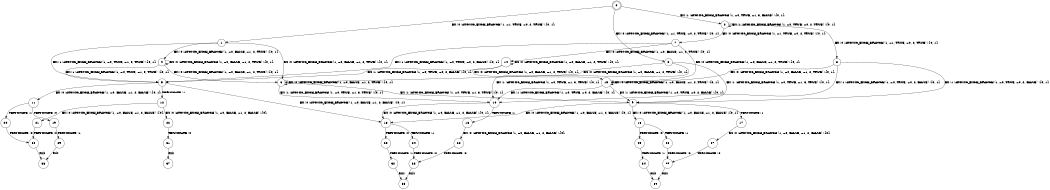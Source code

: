 digraph BCG {
size = "7, 10.5";
center = TRUE;
node [shape = circle];
0 [peripheries = 2];
0 -> 1 [label = "EX !0 !ATOMIC_EXCH_BRANCH (1, +1, TRUE, +0, 2, TRUE) !{0, 1}"];
0 -> 2 [label = "EX !1 !ATOMIC_EXCH_BRANCH (1, +0, TRUE, +1, 3, FALSE) !{0, 1}"];
0 -> 3 [label = "EX !0 !ATOMIC_EXCH_BRANCH (1, +1, TRUE, +0, 2, TRUE) !{0, 1}"];
1 -> 4 [label = "EX !0 !ATOMIC_EXCH_BRANCH (1, +0, FALSE, +1, 2, TRUE) !{0, 1}"];
1 -> 5 [label = "EX !1 !ATOMIC_EXCH_BRANCH (1, +0, TRUE, +1, 3, TRUE) !{0, 1}"];
1 -> 6 [label = "EX !0 !ATOMIC_EXCH_BRANCH (1, +0, FALSE, +1, 2, TRUE) !{0, 1}"];
2 -> 2 [label = "EX !1 !ATOMIC_EXCH_BRANCH (1, +0, TRUE, +0, 2, TRUE) !{0, 1}"];
2 -> 7 [label = "EX !0 !ATOMIC_EXCH_BRANCH (1, +1, TRUE, +0, 2, TRUE) !{0, 1}"];
2 -> 8 [label = "EX !0 !ATOMIC_EXCH_BRANCH (1, +1, TRUE, +0, 2, TRUE) !{0, 1}"];
3 -> 9 [label = "EX !1 !ATOMIC_EXCH_BRANCH (1, +0, TRUE, +1, 3, TRUE) !{0, 1}"];
3 -> 6 [label = "EX !0 !ATOMIC_EXCH_BRANCH (1, +0, FALSE, +1, 2, TRUE) !{0, 1}"];
3 -> 10 [label = "EX !1 !ATOMIC_EXCH_BRANCH (1, +0, TRUE, +1, 3, TRUE) !{0, 1}"];
4 -> 4 [label = "EX !0 !ATOMIC_EXCH_BRANCH (1, +0, FALSE, +1, 2, TRUE) !{0, 1}"];
4 -> 5 [label = "EX !1 !ATOMIC_EXCH_BRANCH (1, +0, TRUE, +1, 3, TRUE) !{0, 1}"];
4 -> 6 [label = "EX !0 !ATOMIC_EXCH_BRANCH (1, +0, FALSE, +1, 2, TRUE) !{0, 1}"];
5 -> 11 [label = "EX !0 !ATOMIC_EXCH_BRANCH (1, +0, FALSE, +1, 2, FALSE) !{0, 1}"];
5 -> 12 [label = "TERMINATE !1"];
5 -> 13 [label = "EX !0 !ATOMIC_EXCH_BRANCH (1, +0, FALSE, +1, 2, FALSE) !{0, 1}"];
6 -> 9 [label = "EX !1 !ATOMIC_EXCH_BRANCH (1, +0, TRUE, +1, 3, TRUE) !{0, 1}"];
6 -> 6 [label = "EX !0 !ATOMIC_EXCH_BRANCH (1, +0, FALSE, +1, 2, TRUE) !{0, 1}"];
6 -> 10 [label = "EX !1 !ATOMIC_EXCH_BRANCH (1, +0, TRUE, +1, 3, TRUE) !{0, 1}"];
7 -> 14 [label = "EX !0 !ATOMIC_EXCH_BRANCH (1, +0, FALSE, +1, 2, TRUE) !{0, 1}"];
7 -> 5 [label = "EX !1 !ATOMIC_EXCH_BRANCH (1, +0, TRUE, +0, 2, FALSE) !{0, 1}"];
7 -> 15 [label = "EX !0 !ATOMIC_EXCH_BRANCH (1, +0, FALSE, +1, 2, TRUE) !{0, 1}"];
8 -> 9 [label = "EX !1 !ATOMIC_EXCH_BRANCH (1, +0, TRUE, +0, 2, FALSE) !{0, 1}"];
8 -> 15 [label = "EX !0 !ATOMIC_EXCH_BRANCH (1, +0, FALSE, +1, 2, TRUE) !{0, 1}"];
8 -> 10 [label = "EX !1 !ATOMIC_EXCH_BRANCH (1, +0, TRUE, +0, 2, FALSE) !{0, 1}"];
9 -> 16 [label = "EX !0 !ATOMIC_EXCH_BRANCH (1, +0, FALSE, +1, 2, FALSE) !{0, 1}"];
9 -> 17 [label = "TERMINATE !1"];
9 -> 13 [label = "EX !0 !ATOMIC_EXCH_BRANCH (1, +0, FALSE, +1, 2, FALSE) !{0, 1}"];
10 -> 13 [label = "EX !0 !ATOMIC_EXCH_BRANCH (1, +0, FALSE, +1, 2, FALSE) !{0, 1}"];
10 -> 18 [label = "TERMINATE !1"];
11 -> 19 [label = "TERMINATE !0"];
11 -> 20 [label = "TERMINATE !1"];
12 -> 21 [label = "EX !0 !ATOMIC_EXCH_BRANCH (1, +0, FALSE, +1, 2, FALSE) !{0}"];
12 -> 22 [label = "EX !0 !ATOMIC_EXCH_BRANCH (1, +0, FALSE, +1, 2, FALSE) !{0}"];
13 -> 23 [label = "TERMINATE !0"];
13 -> 24 [label = "TERMINATE !1"];
14 -> 14 [label = "EX !0 !ATOMIC_EXCH_BRANCH (1, +0, FALSE, +1, 2, TRUE) !{0, 1}"];
14 -> 5 [label = "EX !1 !ATOMIC_EXCH_BRANCH (1, +0, TRUE, +0, 2, FALSE) !{0, 1}"];
14 -> 15 [label = "EX !0 !ATOMIC_EXCH_BRANCH (1, +0, FALSE, +1, 2, TRUE) !{0, 1}"];
15 -> 9 [label = "EX !1 !ATOMIC_EXCH_BRANCH (1, +0, TRUE, +0, 2, FALSE) !{0, 1}"];
15 -> 15 [label = "EX !0 !ATOMIC_EXCH_BRANCH (1, +0, FALSE, +1, 2, TRUE) !{0, 1}"];
15 -> 10 [label = "EX !1 !ATOMIC_EXCH_BRANCH (1, +0, TRUE, +0, 2, FALSE) !{0, 1}"];
16 -> 25 [label = "TERMINATE !0"];
16 -> 26 [label = "TERMINATE !1"];
17 -> 27 [label = "EX !0 !ATOMIC_EXCH_BRANCH (1, +0, FALSE, +1, 2, FALSE) !{0}"];
18 -> 28 [label = "EX !0 !ATOMIC_EXCH_BRANCH (1, +0, FALSE, +1, 2, FALSE) !{0}"];
19 -> 29 [label = "TERMINATE !1"];
20 -> 30 [label = "TERMINATE !0"];
21 -> 30 [label = "TERMINATE !0"];
22 -> 31 [label = "TERMINATE !0"];
23 -> 32 [label = "TERMINATE !1"];
24 -> 33 [label = "TERMINATE !0"];
25 -> 34 [label = "TERMINATE !1"];
26 -> 35 [label = "TERMINATE !0"];
27 -> 35 [label = "TERMINATE !0"];
28 -> 33 [label = "TERMINATE !0"];
29 -> 36 [label = "exit"];
30 -> 36 [label = "exit"];
31 -> 37 [label = "exit"];
32 -> 38 [label = "exit"];
33 -> 38 [label = "exit"];
34 -> 39 [label = "exit"];
35 -> 39 [label = "exit"];
}
